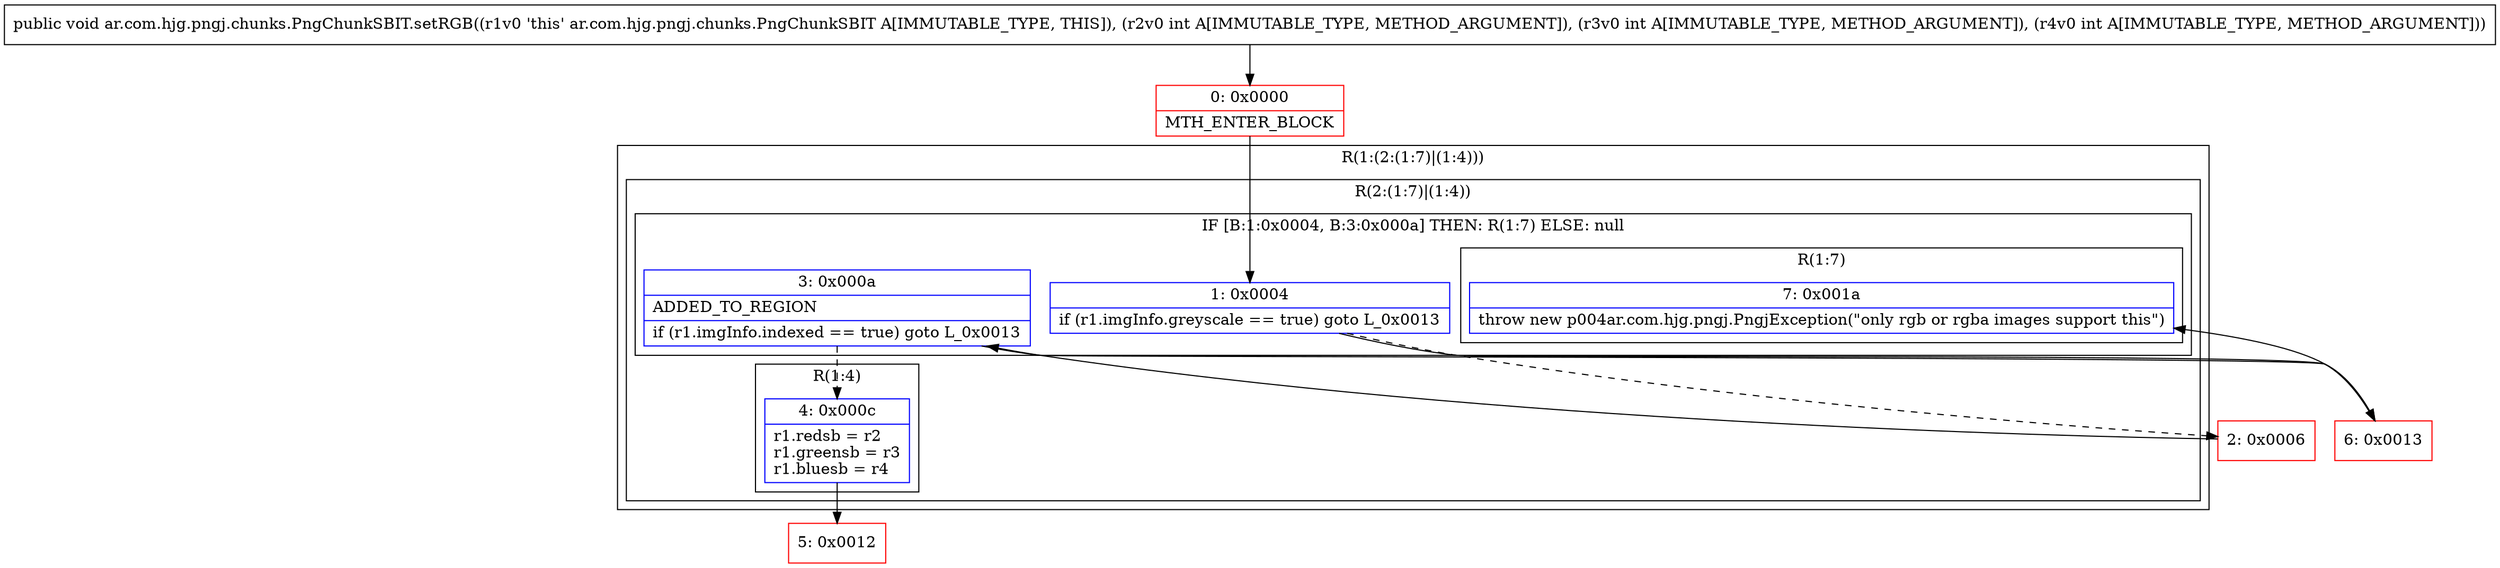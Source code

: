 digraph "CFG forar.com.hjg.pngj.chunks.PngChunkSBIT.setRGB(III)V" {
subgraph cluster_Region_1901594643 {
label = "R(1:(2:(1:7)|(1:4)))";
node [shape=record,color=blue];
subgraph cluster_Region_1083237885 {
label = "R(2:(1:7)|(1:4))";
node [shape=record,color=blue];
subgraph cluster_IfRegion_1591192897 {
label = "IF [B:1:0x0004, B:3:0x000a] THEN: R(1:7) ELSE: null";
node [shape=record,color=blue];
Node_1 [shape=record,label="{1\:\ 0x0004|if (r1.imgInfo.greyscale == true) goto L_0x0013\l}"];
Node_3 [shape=record,label="{3\:\ 0x000a|ADDED_TO_REGION\l|if (r1.imgInfo.indexed == true) goto L_0x0013\l}"];
subgraph cluster_Region_1946935886 {
label = "R(1:7)";
node [shape=record,color=blue];
Node_7 [shape=record,label="{7\:\ 0x001a|throw new p004ar.com.hjg.pngj.PngjException(\"only rgb or rgba images support this\")\l}"];
}
}
subgraph cluster_Region_1168274508 {
label = "R(1:4)";
node [shape=record,color=blue];
Node_4 [shape=record,label="{4\:\ 0x000c|r1.redsb = r2\lr1.greensb = r3\lr1.bluesb = r4\l}"];
}
}
}
Node_0 [shape=record,color=red,label="{0\:\ 0x0000|MTH_ENTER_BLOCK\l}"];
Node_2 [shape=record,color=red,label="{2\:\ 0x0006}"];
Node_5 [shape=record,color=red,label="{5\:\ 0x0012}"];
Node_6 [shape=record,color=red,label="{6\:\ 0x0013}"];
MethodNode[shape=record,label="{public void ar.com.hjg.pngj.chunks.PngChunkSBIT.setRGB((r1v0 'this' ar.com.hjg.pngj.chunks.PngChunkSBIT A[IMMUTABLE_TYPE, THIS]), (r2v0 int A[IMMUTABLE_TYPE, METHOD_ARGUMENT]), (r3v0 int A[IMMUTABLE_TYPE, METHOD_ARGUMENT]), (r4v0 int A[IMMUTABLE_TYPE, METHOD_ARGUMENT])) }"];
MethodNode -> Node_0;
Node_1 -> Node_2[style=dashed];
Node_1 -> Node_6;
Node_3 -> Node_4[style=dashed];
Node_3 -> Node_6;
Node_4 -> Node_5;
Node_0 -> Node_1;
Node_2 -> Node_3;
Node_6 -> Node_7;
}

